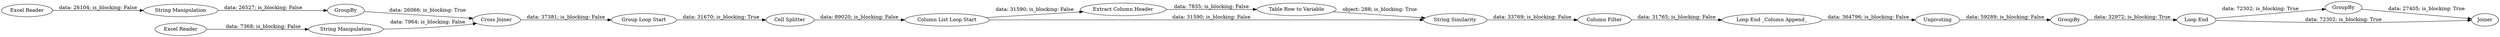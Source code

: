 digraph {
	"8345615384974378258_2" [label="Excel Reader"]
	"8345615384974378258_11" [label="Loop End"]
	"8345615384974378258_26" [label=GroupBy]
	"8345615384974378258_1" [label="Excel Reader"]
	"8345615384974378258_28" [label=Joiner]
	"2855044108129691244_12" [label="Column Filter"]
	"2855044108129691244_19" [label="Table Row to Variable"]
	"8345615384974378258_4" [label="Cell Splitter"]
	"2855044108129691244_10" [label="Loop End _Column Append_"]
	"8345615384974378258_7" [label="String Manipulation"]
	"8345615384974378258_6" [label="String Manipulation"]
	"2855044108129691244_9" [label="Column List Loop Start"]
	"8345615384974378258_8" [label="Group Loop Start"]
	"2855044108129691244_18" [label="Extract Column Header"]
	"8345615384974378258_21" [label=GroupBy]
	"2855044108129691244_14" [label=Unpivoting]
	"2855044108129691244_3" [label="String Similarity"]
	"2855044108129691244_20" [label=GroupBy]
	"8345615384974378258_22" [label="Cross Joiner"]
	"2855044108129691244_9" -> "2855044108129691244_3" [label="data: 31590; is_blocking: False"]
	"8345615384974378258_11" -> "8345615384974378258_28" [label="data: 72302; is_blocking: True"]
	"8345615384974378258_2" -> "8345615384974378258_6" [label="data: 26104; is_blocking: False"]
	"2855044108129691244_18" -> "2855044108129691244_19" [label="data: 7835; is_blocking: False"]
	"2855044108129691244_3" -> "2855044108129691244_12" [label="data: 33769; is_blocking: False"]
	"8345615384974378258_7" -> "8345615384974378258_22" [label="data: 7964; is_blocking: False"]
	"2855044108129691244_14" -> "2855044108129691244_20" [label="data: 59289; is_blocking: False"]
	"2855044108129691244_10" -> "2855044108129691244_14" [label="data: 364796; is_blocking: False"]
	"8345615384974378258_6" -> "8345615384974378258_21" [label="data: 26527; is_blocking: False"]
	"2855044108129691244_12" -> "2855044108129691244_10" [label="data: 31765; is_blocking: False"]
	"2855044108129691244_19" -> "2855044108129691244_3" [label="object: 288; is_blocking: True"]
	"8345615384974378258_11" -> "8345615384974378258_26" [label="data: 72302; is_blocking: True"]
	"8345615384974378258_22" -> "8345615384974378258_8" [label="data: 37381; is_blocking: False"]
	"2855044108129691244_9" -> "2855044108129691244_18" [label="data: 31590; is_blocking: False"]
	"2855044108129691244_20" -> "8345615384974378258_11" [label="data: 32972; is_blocking: True"]
	"8345615384974378258_8" -> "8345615384974378258_4" [label="data: 31670; is_blocking: True"]
	"8345615384974378258_1" -> "8345615384974378258_7" [label="data: 7368; is_blocking: False"]
	"8345615384974378258_26" -> "8345615384974378258_28" [label="data: 27405; is_blocking: True"]
	"8345615384974378258_21" -> "8345615384974378258_22" [label="data: 26066; is_blocking: True"]
	"8345615384974378258_4" -> "2855044108129691244_9" [label="data: 89020; is_blocking: False"]
	rankdir=LR
}
